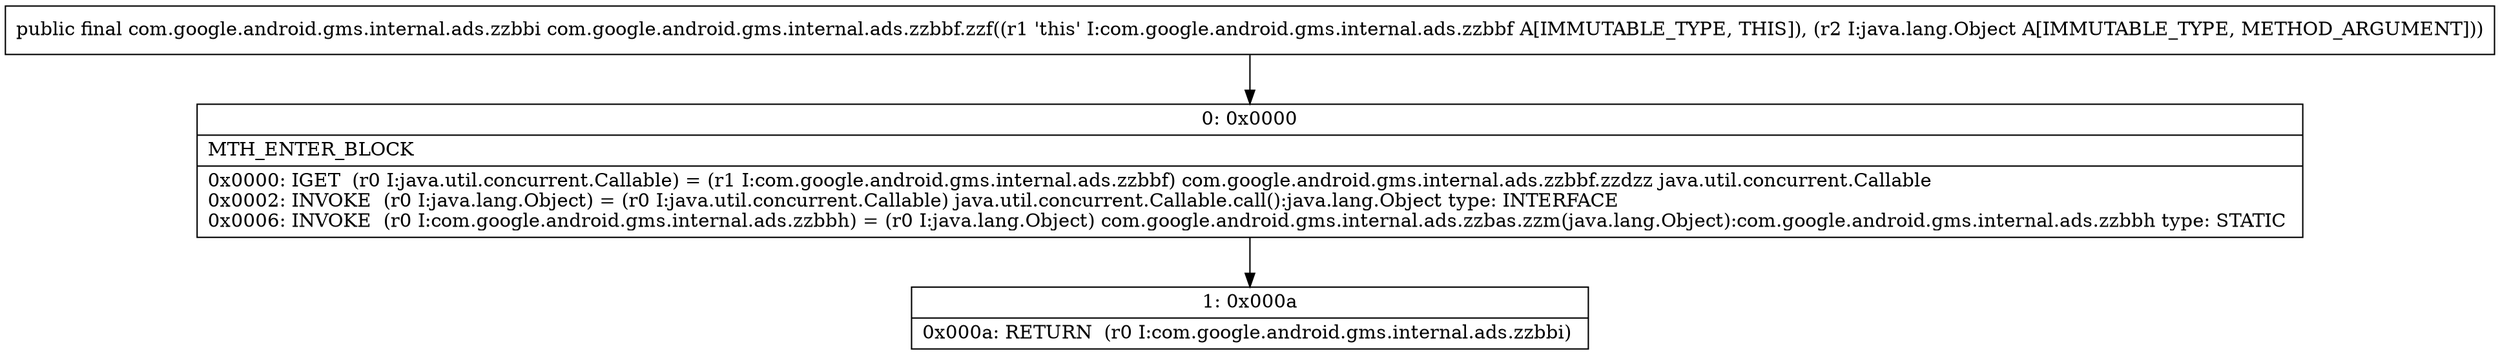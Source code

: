 digraph "CFG forcom.google.android.gms.internal.ads.zzbbf.zzf(Ljava\/lang\/Object;)Lcom\/google\/android\/gms\/internal\/ads\/zzbbi;" {
Node_0 [shape=record,label="{0\:\ 0x0000|MTH_ENTER_BLOCK\l|0x0000: IGET  (r0 I:java.util.concurrent.Callable) = (r1 I:com.google.android.gms.internal.ads.zzbbf) com.google.android.gms.internal.ads.zzbbf.zzdzz java.util.concurrent.Callable \l0x0002: INVOKE  (r0 I:java.lang.Object) = (r0 I:java.util.concurrent.Callable) java.util.concurrent.Callable.call():java.lang.Object type: INTERFACE \l0x0006: INVOKE  (r0 I:com.google.android.gms.internal.ads.zzbbh) = (r0 I:java.lang.Object) com.google.android.gms.internal.ads.zzbas.zzm(java.lang.Object):com.google.android.gms.internal.ads.zzbbh type: STATIC \l}"];
Node_1 [shape=record,label="{1\:\ 0x000a|0x000a: RETURN  (r0 I:com.google.android.gms.internal.ads.zzbbi) \l}"];
MethodNode[shape=record,label="{public final com.google.android.gms.internal.ads.zzbbi com.google.android.gms.internal.ads.zzbbf.zzf((r1 'this' I:com.google.android.gms.internal.ads.zzbbf A[IMMUTABLE_TYPE, THIS]), (r2 I:java.lang.Object A[IMMUTABLE_TYPE, METHOD_ARGUMENT])) }"];
MethodNode -> Node_0;
Node_0 -> Node_1;
}

